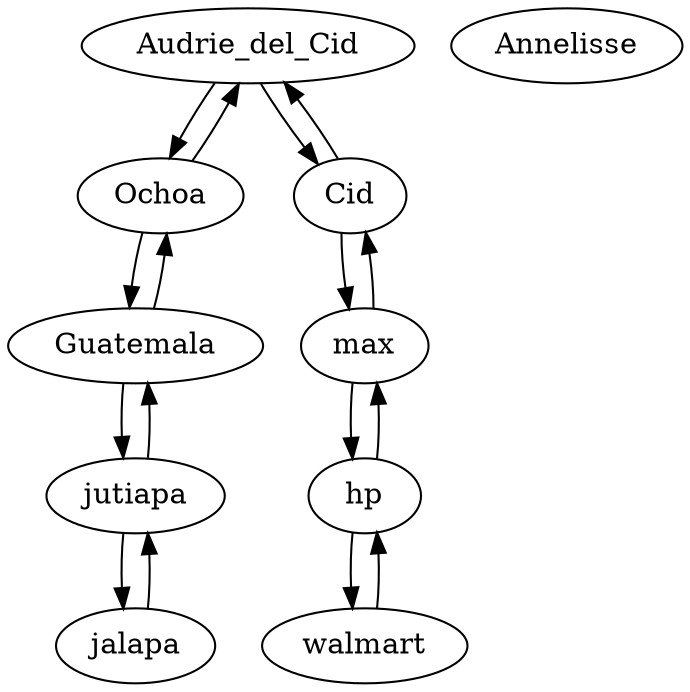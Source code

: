 digraph G{
Audrie_del_Cid[label="Audrie_del_Cid"];
Audrie_del_Cid->Ochoa
Ochoa->Audrie_del_Cid
Ochoa[label="Ochoa"];
Ochoa->Guatemala
Guatemala->Ochoa
Guatemala[label="Guatemala"];
Guatemala->jutiapa
jutiapa->Guatemala
jutiapa[label="jutiapa"];
jutiapa->jalapa
jalapa->jutiapa
Audrie_del_Cid[label="Audrie_del_Cid"];
Audrie_del_Cid->Cid
Cid->Audrie_del_Cid
Cid[label="Cid"];
Cid->max
max->Cid
max[label="max"];
max->hp
hp->max
hp[label="hp"];
hp->walmart
walmart->hp
Annelisse[label="Annelisse"];
}